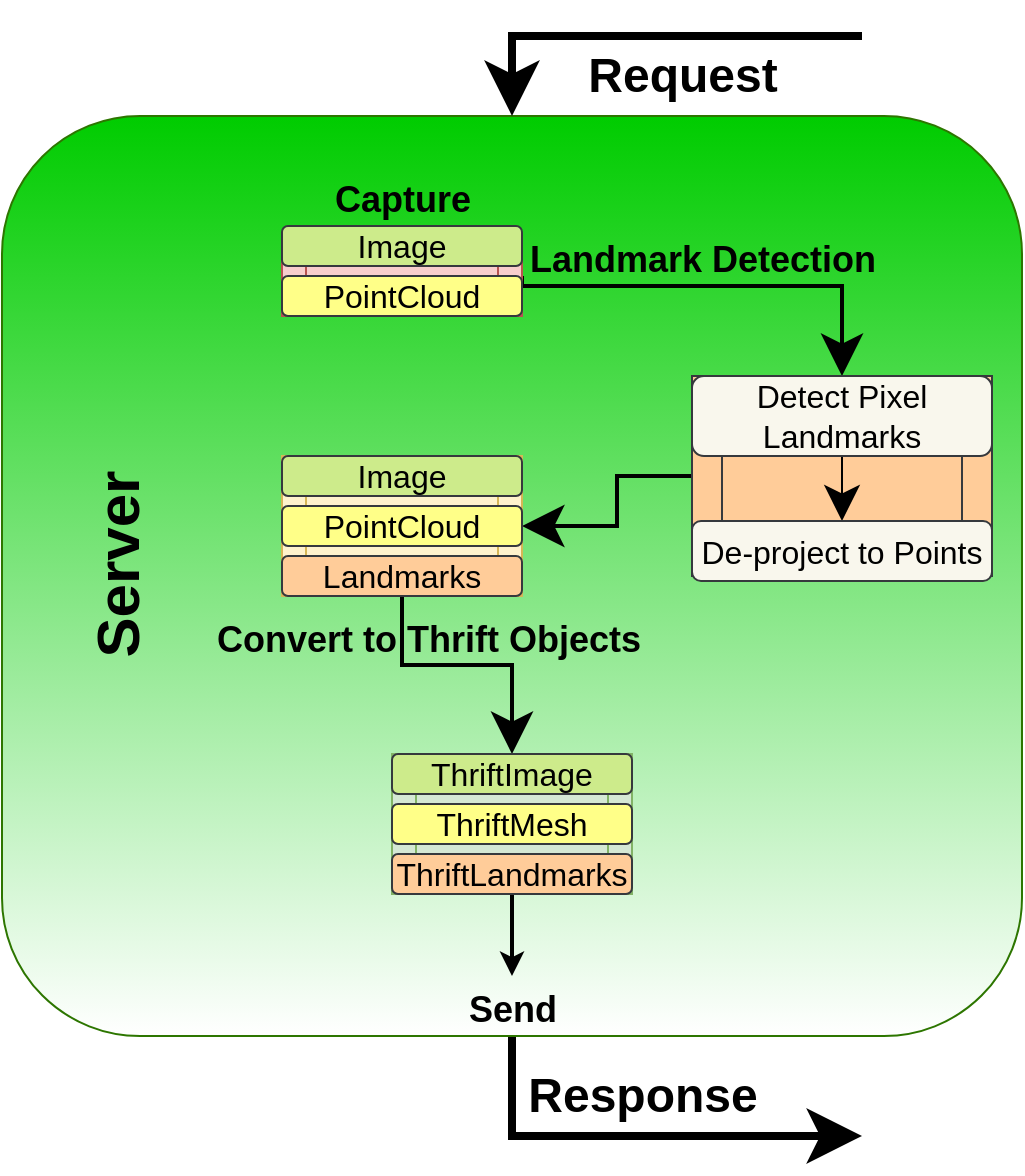 <mxfile version="12.2.3" type="device" pages="1"><diagram name="Page-1" id="5f0bae14-7c28-e335-631c-24af17079c00"><mxGraphModel dx="1085" dy="1003" grid="1" gridSize="10" guides="1" tooltips="1" connect="1" arrows="1" fold="1" page="1" pageScale="1" pageWidth="1100" pageHeight="850" background="#ffffff" math="0" shadow="0"><root><mxCell id="0"/><mxCell id="1" parent="0"/><mxCell id="NVDsijOY-DKrDgFpbB38-99" style="edgeStyle=orthogonalEdgeStyle;rounded=0;orthogonalLoop=1;jettySize=auto;html=1;exitX=0.5;exitY=1;exitDx=0;exitDy=0;endSize=15;strokeWidth=4;" parent="1" source="NVDsijOY-DKrDgFpbB38-1" edge="1"><mxGeometry relative="1" as="geometry"><Array as="points"><mxPoint x="265" y="630"/></Array><mxPoint x="440" y="630" as="targetPoint"/></mxGeometry></mxCell><mxCell id="NVDsijOY-DKrDgFpbB38-1" value="" style="rounded=1;whiteSpace=wrap;html=1;fillColor=#00CC00;strokeColor=#2D7600;fontColor=#ffffff;gradientColor=#ffffff;" parent="1" vertex="1"><mxGeometry x="10" y="120" width="510" height="460" as="geometry"/></mxCell><mxCell id="NVDsijOY-DKrDgFpbB38-14" style="edgeStyle=orthogonalEdgeStyle;rounded=0;orthogonalLoop=1;jettySize=auto;html=1;entryX=0.5;entryY=0;entryDx=0;entryDy=0;endSize=15;strokeWidth=4;" parent="1" target="NVDsijOY-DKrDgFpbB38-1" edge="1"><mxGeometry relative="1" as="geometry"><Array as="points"><mxPoint x="265" y="80"/></Array><mxPoint x="440" y="80" as="sourcePoint"/></mxGeometry></mxCell><mxCell id="NVDsijOY-DKrDgFpbB38-61" style="edgeStyle=orthogonalEdgeStyle;rounded=0;orthogonalLoop=1;jettySize=auto;html=1;exitX=1;exitY=0.5;exitDx=0;exitDy=0;entryX=0.5;entryY=0;entryDx=0;entryDy=0;endSize=15;strokeWidth=2;" parent="1" source="NVDsijOY-DKrDgFpbB38-4" target="NVDsijOY-DKrDgFpbB38-43" edge="1"><mxGeometry relative="1" as="geometry"><Array as="points"><mxPoint x="270" y="205"/><mxPoint x="430" y="205"/></Array></mxGeometry></mxCell><mxCell id="NVDsijOY-DKrDgFpbB38-4" value="&lt;p style=&quot;line-height: 70%&quot;&gt;&lt;br&gt;&lt;/p&gt;" style="shape=process;whiteSpace=wrap;html=1;backgroundOutline=1;fillColor=#f8cecc;strokeColor=#b85450;" parent="1" vertex="1"><mxGeometry x="150" y="180" width="120" height="40" as="geometry"/></mxCell><mxCell id="NVDsijOY-DKrDgFpbB38-10" value="Request" style="text;strokeColor=none;fillColor=none;html=1;fontSize=24;fontStyle=1;verticalAlign=middle;align=center;" parent="1" vertex="1"><mxGeometry x="300" y="80" width="100" height="40" as="geometry"/></mxCell><mxCell id="NVDsijOY-DKrDgFpbB38-11" value="Response" style="text;strokeColor=none;fillColor=none;html=1;fontSize=24;fontStyle=1;verticalAlign=middle;align=center;" parent="1" vertex="1"><mxGeometry x="280" y="590" width="100" height="40" as="geometry"/></mxCell><mxCell id="NVDsijOY-DKrDgFpbB38-46" style="edgeStyle=orthogonalEdgeStyle;rounded=0;orthogonalLoop=1;jettySize=auto;html=1;exitX=0.5;exitY=1;exitDx=0;exitDy=0;endSize=15;strokeWidth=2;" parent="1" source="NVDsijOY-DKrDgFpbB38-20" target="NVDsijOY-DKrDgFpbB38-21" edge="1"><mxGeometry relative="1" as="geometry"/></mxCell><mxCell id="NVDsijOY-DKrDgFpbB38-20" value="" style="shape=process;whiteSpace=wrap;html=1;backgroundOutline=1;fillColor=#fff2cc;strokeColor=#d6b656;" parent="1" vertex="1"><mxGeometry x="150" y="290" width="120" height="70" as="geometry"/></mxCell><mxCell id="NVDsijOY-DKrDgFpbB38-21" value="" style="shape=process;whiteSpace=wrap;html=1;backgroundOutline=1;fillColor=#d5e8d4;strokeColor=#82b366;" parent="1" vertex="1"><mxGeometry x="205" y="439" width="120" height="70" as="geometry"/></mxCell><mxCell id="NVDsijOY-DKrDgFpbB38-36" value="&lt;font style=&quot;font-size: 16px&quot;&gt;Image&lt;/font&gt;" style="rounded=1;whiteSpace=wrap;html=1;fillColor=#cdeb8b;strokeColor=#36393d;" parent="1" vertex="1"><mxGeometry x="150" y="175" width="120" height="20" as="geometry"/></mxCell><mxCell id="NVDsijOY-DKrDgFpbB38-37" value="&lt;font style=&quot;font-size: 16px&quot;&gt;PointCloud&lt;/font&gt;" style="rounded=1;whiteSpace=wrap;html=1;fillColor=#ffff88;strokeColor=#36393d;" parent="1" vertex="1"><mxGeometry x="150" y="200" width="120" height="20" as="geometry"/></mxCell><mxCell id="NVDsijOY-DKrDgFpbB38-66" style="edgeStyle=orthogonalEdgeStyle;rounded=0;orthogonalLoop=1;jettySize=auto;html=1;exitX=0;exitY=0.5;exitDx=0;exitDy=0;entryX=1;entryY=0.5;entryDx=0;entryDy=0;endSize=15;strokeWidth=2;" parent="1" source="NVDsijOY-DKrDgFpbB38-43" target="NVDsijOY-DKrDgFpbB38-48" edge="1"><mxGeometry relative="1" as="geometry"/></mxCell><mxCell id="NVDsijOY-DKrDgFpbB38-43" value="" style="shape=process;whiteSpace=wrap;html=1;backgroundOutline=1;fillColor=#ffcc99;strokeColor=#36393d;" parent="1" vertex="1"><mxGeometry x="355" y="250" width="150" height="100" as="geometry"/></mxCell><mxCell id="NVDsijOY-DKrDgFpbB38-47" value="&lt;font style=&quot;font-size: 16px&quot;&gt;Image&lt;/font&gt;" style="rounded=1;whiteSpace=wrap;html=1;fillColor=#cdeb8b;strokeColor=#36393d;" parent="1" vertex="1"><mxGeometry x="150" y="290" width="120" height="20" as="geometry"/></mxCell><mxCell id="NVDsijOY-DKrDgFpbB38-48" value="&lt;font style=&quot;font-size: 16px&quot;&gt;PointCloud&lt;/font&gt;" style="rounded=1;whiteSpace=wrap;html=1;fillColor=#ffff88;strokeColor=#36393d;" parent="1" vertex="1"><mxGeometry x="150" y="315" width="120" height="20" as="geometry"/></mxCell><mxCell id="NVDsijOY-DKrDgFpbB38-49" value="&lt;font style=&quot;font-size: 16px&quot;&gt;Landmarks&lt;/font&gt;" style="rounded=1;whiteSpace=wrap;html=1;fillColor=#ffcc99;strokeColor=#36393d;" parent="1" vertex="1"><mxGeometry x="150" y="340" width="120" height="20" as="geometry"/></mxCell><mxCell id="NVDsijOY-DKrDgFpbB38-50" value="&lt;font style=&quot;font-size: 18px&quot;&gt;Capture&lt;/font&gt;" style="text;strokeColor=none;fillColor=none;html=1;fontSize=24;fontStyle=1;verticalAlign=middle;align=center;direction=north;rotation=0;" parent="1" vertex="1"><mxGeometry x="170" y="140" width="80" height="40" as="geometry"/></mxCell><mxCell id="NVDsijOY-DKrDgFpbB38-57" style="edgeStyle=orthogonalEdgeStyle;rounded=0;orthogonalLoop=1;jettySize=auto;html=1;exitX=0.5;exitY=1;exitDx=0;exitDy=0;entryX=0.5;entryY=0;entryDx=0;entryDy=0;endSize=15;strokeWidth=1;" parent="1" source="NVDsijOY-DKrDgFpbB38-55" target="NVDsijOY-DKrDgFpbB38-56" edge="1"><mxGeometry relative="1" as="geometry"/></mxCell><mxCell id="NVDsijOY-DKrDgFpbB38-55" value="&lt;font style=&quot;font-size: 16px&quot;&gt;Detect Pixel Landmarks&lt;/font&gt;" style="rounded=1;whiteSpace=wrap;html=1;fillColor=#f9f7ed;strokeColor=#36393d;" parent="1" vertex="1"><mxGeometry x="355" y="250" width="150" height="40" as="geometry"/></mxCell><mxCell id="NVDsijOY-DKrDgFpbB38-56" value="&lt;font style=&quot;font-size: 16px&quot;&gt;De-project to Points&lt;/font&gt;" style="rounded=1;whiteSpace=wrap;html=1;fillColor=#f9f7ed;strokeColor=#36393d;" parent="1" vertex="1"><mxGeometry x="355" y="322.5" width="150" height="30" as="geometry"/></mxCell><mxCell id="NVDsijOY-DKrDgFpbB38-58" value="&lt;font style=&quot;font-size: 16px&quot;&gt;ThriftImage&lt;/font&gt;" style="rounded=1;whiteSpace=wrap;html=1;fillColor=#cdeb8b;strokeColor=#36393d;" parent="1" vertex="1"><mxGeometry x="205" y="439" width="120" height="20" as="geometry"/></mxCell><mxCell id="NVDsijOY-DKrDgFpbB38-59" value="&lt;font style=&quot;font-size: 16px&quot;&gt;ThriftMesh&lt;/font&gt;" style="rounded=1;whiteSpace=wrap;html=1;fillColor=#ffff88;strokeColor=#36393d;" parent="1" vertex="1"><mxGeometry x="205" y="464" width="120" height="20" as="geometry"/></mxCell><mxCell id="Knv97BeSCFJeRyteN3Aw-37" style="edgeStyle=orthogonalEdgeStyle;curved=1;rounded=0;orthogonalLoop=1;jettySize=auto;html=1;exitX=0.5;exitY=1;exitDx=0;exitDy=0;entryX=0.5;entryY=0;entryDx=0;entryDy=0;strokeWidth=2;" parent="1" source="NVDsijOY-DKrDgFpbB38-60" target="NVDsijOY-DKrDgFpbB38-82" edge="1"><mxGeometry relative="1" as="geometry"/></mxCell><mxCell id="NVDsijOY-DKrDgFpbB38-60" value="&lt;font style=&quot;font-size: 16px&quot;&gt;ThriftLandmarks&lt;/font&gt;" style="rounded=1;whiteSpace=wrap;html=1;fillColor=#ffcc99;strokeColor=#36393d;" parent="1" vertex="1"><mxGeometry x="205" y="489" width="120" height="20" as="geometry"/></mxCell><mxCell id="NVDsijOY-DKrDgFpbB38-64" value="&lt;font style=&quot;font-size: 18px&quot;&gt;Convert to Thrift Objects&lt;/font&gt;" style="text;html=1;fontSize=24;fontStyle=1;verticalAlign=middle;align=center;fillColor=none;" parent="1" vertex="1"><mxGeometry x="107.5" y="360" width="230" height="40" as="geometry"/></mxCell><mxCell id="NVDsijOY-DKrDgFpbB38-65" value="&lt;font style=&quot;font-size: 18px&quot;&gt;Landmark Detection&lt;br&gt;&lt;/font&gt;" style="text;strokeColor=none;fillColor=none;html=1;fontSize=24;fontStyle=1;verticalAlign=middle;align=center;" parent="1" vertex="1"><mxGeometry x="310" y="170" width="100" height="40" as="geometry"/></mxCell><mxCell id="NVDsijOY-DKrDgFpbB38-73" value="&lt;font style=&quot;font-size: 30px&quot;&gt;Server&lt;/font&gt;" style="text;strokeColor=none;fillColor=none;html=1;fontSize=24;fontStyle=1;verticalAlign=middle;align=center;rotation=-90;" parent="1" vertex="1"><mxGeometry x="17.5" y="325" width="100" height="40" as="geometry"/></mxCell><mxCell id="NVDsijOY-DKrDgFpbB38-82" value="&lt;span style=&quot;font-size: 18px&quot;&gt;Send&lt;/span&gt;" style="text;html=1;fontSize=24;fontStyle=1;verticalAlign=middle;align=center;fillColor=none;" parent="1" vertex="1"><mxGeometry x="215" y="550" width="100" height="30" as="geometry"/></mxCell></root></mxGraphModel></diagram></mxfile>